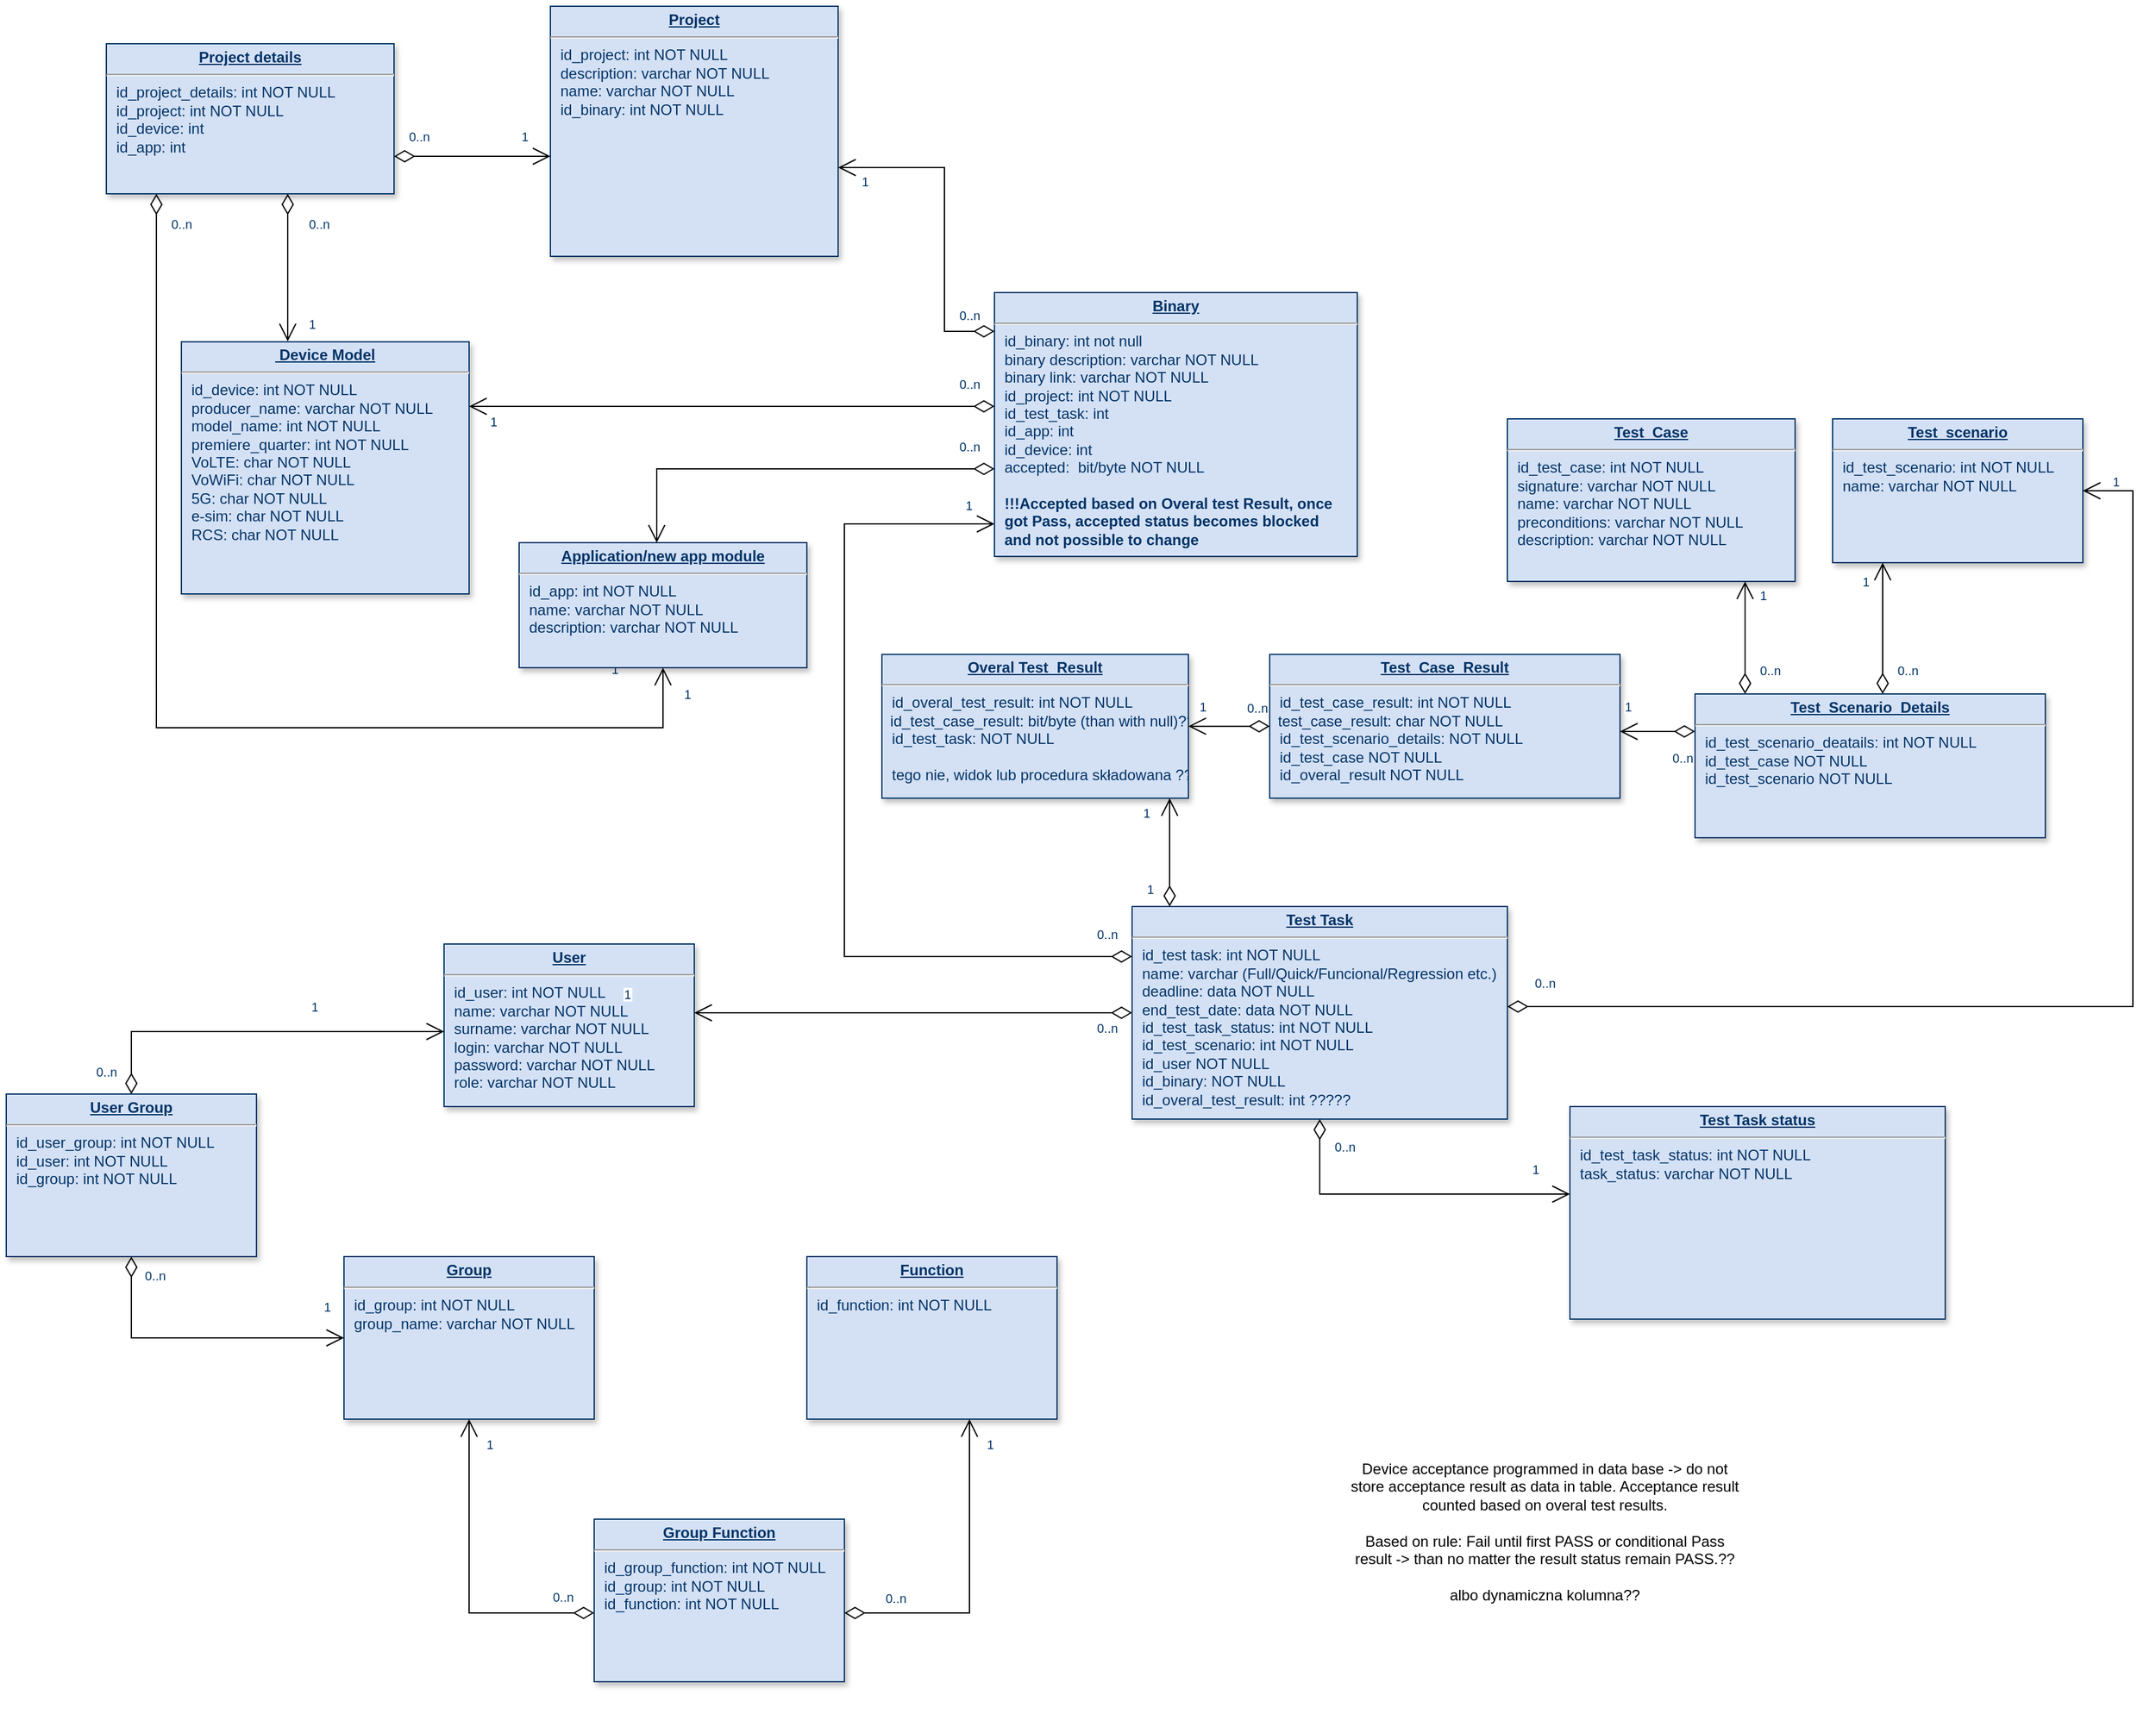 <mxfile version="20.5.0" type="device"><diagram name="Page-1" id="efa7a0a1-bf9b-a30e-e6df-94a7791c09e9"><mxGraphModel dx="3421" dy="2597" grid="1" gridSize="10" guides="1" tooltips="1" connect="1" arrows="1" fold="1" page="1" pageScale="1" pageWidth="826" pageHeight="1169" background="#ffffff" math="0" shadow="0"><root><mxCell id="0"/><mxCell id="1" parent="0"/><mxCell id="19" value="&lt;p style=&quot;margin: 0px ; margin-top: 4px ; text-align: center ; text-decoration: underline&quot;&gt;&lt;b&gt;&amp;nbsp;Device Model&lt;/b&gt;&lt;/p&gt;&lt;hr&gt;&lt;p style=&quot;margin: 0px ; margin-left: 8px&quot;&gt;&lt;span style=&quot;background-color: initial;&quot;&gt;id_device: int NOT NULL&lt;/span&gt;&lt;br&gt;&lt;/p&gt;&lt;p style=&quot;margin: 0px ; margin-left: 8px&quot;&gt;producer_name: varchar NOT NULL&lt;/p&gt;&lt;p style=&quot;margin: 0px ; margin-left: 8px&quot;&gt;model_name: int NOT NULL&lt;/p&gt;&lt;p style=&quot;margin: 0px ; margin-left: 8px&quot;&gt;premiere_quarter: int NOT NULL&lt;/p&gt;&lt;p style=&quot;margin: 0px ; margin-left: 8px&quot;&gt;VoLTE: char NOT NULL&lt;/p&gt;&lt;p style=&quot;margin: 0px ; margin-left: 8px&quot;&gt;VoWiFi: char NOT NULL&lt;/p&gt;&lt;p style=&quot;margin: 0px ; margin-left: 8px&quot;&gt;5G: char NOT NULL&lt;/p&gt;&lt;p style=&quot;margin: 0px ; margin-left: 8px&quot;&gt;e-sim: char NOT NULL&lt;/p&gt;&lt;p style=&quot;margin: 0px ; margin-left: 8px&quot;&gt;RCS: char NOT NULL&lt;/p&gt;&lt;p style=&quot;margin: 0px ; margin-left: 8px&quot;&gt;&lt;br&gt;&lt;/p&gt;&lt;p style=&quot;margin: 0px ; margin-left: 8px&quot;&gt;&lt;br&gt;&lt;/p&gt;&lt;p style=&quot;margin: 0px ; margin-left: 8px&quot;&gt;&lt;br&gt;&lt;/p&gt;" style="verticalAlign=top;align=left;overflow=fill;fontSize=12;fontFamily=Helvetica;html=1;strokeColor=#003366;shadow=1;fillColor=#D4E1F5;fontColor=#003366" parent="1" vertex="1"><mxGeometry x="-70" y="48.36" width="230" height="201.64" as="geometry"/></mxCell><mxCell id="24" value="&lt;p style=&quot;margin: 0px ; margin-top: 4px ; text-align: center ; text-decoration: underline&quot;&gt;&lt;b&gt;User&lt;/b&gt;&lt;/p&gt;&lt;hr&gt;&lt;p style=&quot;margin: 0px ; margin-left: 8px&quot;&gt;id_user: int NOT NULL&lt;/p&gt;&lt;p style=&quot;margin: 0px ; margin-left: 8px&quot;&gt;name: varchar NOT NULL&lt;/p&gt;&lt;p style=&quot;margin: 0px ; margin-left: 8px&quot;&gt;surname: varchar NOT NULL&lt;/p&gt;&lt;p style=&quot;margin: 0px ; margin-left: 8px&quot;&gt;login: varchar NOT NULL&lt;/p&gt;&lt;p style=&quot;margin: 0px ; margin-left: 8px&quot;&gt;password: varchar NOT NULL&lt;/p&gt;&lt;p style=&quot;margin: 0px ; margin-left: 8px&quot;&gt;role: varchar NOT NULL&lt;/p&gt;" style="verticalAlign=top;align=left;overflow=fill;fontSize=12;fontFamily=Helvetica;html=1;strokeColor=#003366;shadow=1;fillColor=#D4E1F5;fontColor=#003366" parent="1" vertex="1"><mxGeometry x="140" y="530" width="200" height="130" as="geometry"/></mxCell><mxCell id="27" value="&lt;p style=&quot;margin: 0px ; margin-top: 4px ; text-align: center ; text-decoration: underline&quot;&gt;&lt;strong&gt;Test_Case&lt;/strong&gt;&lt;/p&gt;&lt;hr&gt;&lt;p style=&quot;margin: 0px ; margin-left: 8px&quot;&gt;id_test_case: int NOT NULL&lt;/p&gt;&lt;p style=&quot;margin: 0px ; margin-left: 8px&quot;&gt;signature: varchar NOT NULL&lt;/p&gt;&lt;p style=&quot;margin: 0px ; margin-left: 8px&quot;&gt;name: varchar NOT NULL&lt;/p&gt;&lt;p style=&quot;margin: 0px ; margin-left: 8px&quot;&gt;preconditions: varchar NOT NULL&lt;/p&gt;&lt;p style=&quot;margin: 0px ; margin-left: 8px&quot;&gt;description: varchar NOT NULL&lt;/p&gt;&lt;p style=&quot;margin: 0px ; margin-left: 8px&quot;&gt;&lt;br&gt;&lt;/p&gt;" style="verticalAlign=top;align=left;overflow=fill;fontSize=12;fontFamily=Helvetica;html=1;strokeColor=#003366;shadow=1;fillColor=#D4E1F5;fontColor=#003366" parent="1" vertex="1"><mxGeometry x="990" y="110" width="230" height="130" as="geometry"/></mxCell><mxCell id="29" value="&lt;p style=&quot;margin: 0px ; margin-top: 4px ; text-align: center ; text-decoration: underline&quot;&gt;&lt;b&gt;Test_scenario&lt;/b&gt;&lt;/p&gt;&lt;hr&gt;&lt;p style=&quot;margin: 0px ; margin-left: 8px&quot;&gt;id_test_scenario: int NOT NULL&lt;/p&gt;&lt;p style=&quot;margin: 0px ; margin-left: 8px&quot;&gt;name: varchar NOT NULL&lt;/p&gt;&lt;p style=&quot;margin: 0px ; margin-left: 8px&quot;&gt;&lt;br&gt;&lt;/p&gt;&lt;p style=&quot;margin: 0px ; margin-left: 8px&quot;&gt;&lt;br&gt;&lt;/p&gt;" style="verticalAlign=top;align=left;overflow=fill;fontSize=12;fontFamily=Helvetica;html=1;strokeColor=#003366;shadow=1;fillColor=#D4E1F5;fontColor=#003366" parent="1" vertex="1"><mxGeometry x="1250" y="110" width="200" height="115" as="geometry"/></mxCell><mxCell id="48" value="" style="endArrow=open;endSize=12;startArrow=diamondThin;startSize=14;startFill=0;edgeStyle=orthogonalEdgeStyle;rounded=0;" parent="1" source="XjC7OKlov2Q6uMenRdJH-120" target="24" edge="1"><mxGeometry x="259.36" y="385" as="geometry"><mxPoint x="430" y="404" as="sourcePoint"/><mxPoint x="390" y="310" as="targetPoint"/><Array as="points"><mxPoint x="240" y="560"/><mxPoint x="240" y="560"/></Array></mxGeometry></mxCell><mxCell id="49" value="0..n" style="resizable=0;align=left;verticalAlign=top;labelBackgroundColor=#ffffff;fontSize=10;strokeColor=#003366;shadow=1;fillColor=#D4E1F5;fontColor=#003366" parent="48" connectable="0" vertex="1"><mxGeometry x="-1" relative="1" as="geometry"><mxPoint x="8.92" y="3.04" as="offset"/></mxGeometry></mxCell><mxCell id="XjC7OKlov2Q6uMenRdJH-120" value="&lt;p style=&quot;margin: 0px ; margin-top: 4px ; text-align: center ; text-decoration: underline&quot;&gt;&lt;b&gt;Test Task&lt;/b&gt;&lt;/p&gt;&lt;hr&gt;&lt;p style=&quot;margin: 0px ; margin-left: 8px&quot;&gt;id_test task: int NOT NULL&lt;/p&gt;&lt;p style=&quot;margin: 0px ; margin-left: 8px&quot;&gt;name: varchar (Full/Quick/Funcional/Regression etc.)&amp;nbsp;&lt;/p&gt;&lt;p style=&quot;margin: 0px ; margin-left: 8px&quot;&gt;deadline: data NOT NULL&lt;/p&gt;&lt;p style=&quot;margin: 0px ; margin-left: 8px&quot;&gt;end_test_date: data NOT NULL&lt;/p&gt;&lt;p style=&quot;margin: 0px ; margin-left: 8px&quot;&gt;id_test_task_status: int NOT NULL&lt;/p&gt;&lt;p style=&quot;margin: 0px ; margin-left: 8px&quot;&gt;id_test_scenario: int NOT NULL&lt;/p&gt;&lt;p style=&quot;margin: 0px ; margin-left: 8px&quot;&gt;id_user NOT NULL&lt;/p&gt;&lt;p style=&quot;margin: 0px ; margin-left: 8px&quot;&gt;id_binary: NOT NULL&lt;/p&gt;&lt;p style=&quot;margin: 0px ; margin-left: 8px&quot;&gt;id_overal_test_result: int ?????&lt;/p&gt;&lt;p style=&quot;margin: 0px ; margin-left: 8px&quot;&gt;&lt;br&gt;&lt;/p&gt;&lt;p style=&quot;margin: 0px ; margin-left: 8px&quot;&gt;&lt;br&gt;&lt;/p&gt;&lt;p style=&quot;margin: 0px ; margin-left: 8px&quot;&gt;&lt;br&gt;&lt;/p&gt;&lt;p style=&quot;margin: 0px ; margin-left: 8px&quot;&gt;&lt;br&gt;&lt;/p&gt;" style="verticalAlign=top;align=left;overflow=fill;fontSize=12;fontFamily=Helvetica;html=1;strokeColor=#003366;shadow=1;fillColor=#D4E1F5;fontColor=#003366" parent="1" vertex="1"><mxGeometry x="690" y="500" width="300" height="170" as="geometry"/></mxCell><mxCell id="XjC7OKlov2Q6uMenRdJH-141" value="" style="endArrow=open;endSize=12;startArrow=diamondThin;startSize=14;startFill=0;edgeStyle=orthogonalEdgeStyle;rounded=0;" parent="1" source="XjC7OKlov2Q6uMenRdJH-120" edge="1"><mxGeometry x="51.36" y="203.04" as="geometry"><mxPoint x="680" y="450" as="sourcePoint"/><mxPoint x="580" y="194" as="targetPoint"/><Array as="points"><mxPoint x="460" y="540"/><mxPoint x="460" y="194"/></Array></mxGeometry></mxCell><mxCell id="XjC7OKlov2Q6uMenRdJH-147" value="" style="endArrow=open;endSize=12;startArrow=diamondThin;startSize=14;startFill=0;edgeStyle=orthogonalEdgeStyle;rounded=0;" parent="1" source="XjC7OKlov2Q6uMenRdJH-159" target="XjC7OKlov2Q6uMenRdJH-151" edge="1"><mxGeometry x="779.36" y="450" as="geometry"><mxPoint x="920" y="480" as="sourcePoint"/><mxPoint x="1100" y="390" as="targetPoint"/><Array as="points"><mxPoint x="1100" y="360"/><mxPoint x="1100" y="360"/></Array></mxGeometry></mxCell><mxCell id="XjC7OKlov2Q6uMenRdJH-151" value="&lt;p style=&quot;margin: 0px ; margin-top: 4px ; text-align: center ; text-decoration: underline&quot;&gt;&lt;b&gt;Test_Case_Result&lt;/b&gt;&lt;/p&gt;&lt;hr&gt;&lt;p style=&quot;margin: 0px ; margin-left: 8px&quot;&gt;id_test_case_result: int NOT NULL&lt;/p&gt;&amp;nbsp; test_case_result: char NOT NULL&lt;p style=&quot;margin: 0px ; margin-left: 8px&quot;&gt;id_test_scenario_details: NOT NULL&lt;/p&gt;&lt;p style=&quot;margin: 0px ; margin-left: 8px&quot;&gt;id_test_case NOT NULL&lt;/p&gt;&lt;p style=&quot;margin: 0px ; margin-left: 8px&quot;&gt;id_overal_result NOT NULL&lt;/p&gt;" style="verticalAlign=top;align=left;overflow=fill;fontSize=12;fontFamily=Helvetica;html=1;strokeColor=#003366;shadow=1;fillColor=#D4E1F5;fontColor=#003366" parent="1" vertex="1"><mxGeometry x="800" y="298.36" width="280" height="115" as="geometry"/></mxCell><mxCell id="XjC7OKlov2Q6uMenRdJH-152" value="" style="endArrow=open;endSize=12;startArrow=diamondThin;startSize=14;startFill=0;edgeStyle=orthogonalEdgeStyle;rounded=0;" parent="1" source="XjC7OKlov2Q6uMenRdJH-159" target="27" edge="1"><mxGeometry x="779.36" y="450" as="geometry"><mxPoint x="1200" y="320" as="sourcePoint"/><mxPoint x="1180" y="280" as="targetPoint"/><Array as="points"><mxPoint x="1180" y="300"/><mxPoint x="1180" y="300"/></Array></mxGeometry></mxCell><mxCell id="XjC7OKlov2Q6uMenRdJH-153" value="0..n" style="resizable=0;align=left;verticalAlign=top;labelBackgroundColor=#ffffff;fontSize=10;strokeColor=#003366;shadow=1;fillColor=#D4E1F5;fontColor=#003366" parent="XjC7OKlov2Q6uMenRdJH-152" connectable="0" vertex="1"><mxGeometry x="-1" relative="1" as="geometry"><mxPoint x="8.92" y="3.04" as="offset"/></mxGeometry></mxCell><mxCell id="XjC7OKlov2Q6uMenRdJH-154" value="&lt;p style=&quot;margin: 0px ; margin-top: 4px ; text-align: center ; text-decoration: underline&quot;&gt;&lt;b&gt;Overal Test_Result&lt;/b&gt;&lt;/p&gt;&lt;hr&gt;&lt;p style=&quot;margin: 0px ; margin-left: 8px&quot;&gt;id_overal_test_result: int NOT NULL&lt;/p&gt;&amp;nbsp; id_test_case_result: bit/byte (than with null)????&lt;br&gt;&lt;p style=&quot;margin: 0px ; margin-left: 8px&quot;&gt;id_test_task: NOT NULL&lt;/p&gt;&lt;p style=&quot;margin: 0px ; margin-left: 8px&quot;&gt;&lt;br&gt;&lt;/p&gt;&lt;p style=&quot;margin: 0px ; margin-left: 8px&quot;&gt;tego nie, widok lub procedura składowana ???&lt;/p&gt;" style="verticalAlign=top;align=left;overflow=fill;fontSize=12;fontFamily=Helvetica;html=1;strokeColor=#003366;shadow=1;fillColor=#D4E1F5;fontColor=#003366" parent="1" vertex="1"><mxGeometry x="490" y="298.36" width="245" height="115" as="geometry"/></mxCell><mxCell id="XjC7OKlov2Q6uMenRdJH-155" value="" style="endArrow=open;endSize=12;startArrow=diamondThin;startSize=14;startFill=0;edgeStyle=orthogonalEdgeStyle;rounded=0;" parent="1" source="XjC7OKlov2Q6uMenRdJH-120" target="XjC7OKlov2Q6uMenRdJH-154" edge="1"><mxGeometry x="61.36" y="213.04" as="geometry"><mxPoint x="780" y="480" as="sourcePoint"/><mxPoint x="506.8" y="477.2" as="targetPoint"/><Array as="points"><mxPoint x="720" y="460"/><mxPoint x="720" y="460"/></Array></mxGeometry></mxCell><mxCell id="XjC7OKlov2Q6uMenRdJH-157" value="" style="endArrow=open;endSize=12;startArrow=diamondThin;startSize=14;startFill=0;edgeStyle=orthogonalEdgeStyle;rounded=0;entryX=1;entryY=0.5;entryDx=0;entryDy=0;" parent="1" source="XjC7OKlov2Q6uMenRdJH-120" target="29" edge="1"><mxGeometry x="778.56" y="485" as="geometry"><mxPoint x="1430" y="580" as="sourcePoint"/><mxPoint x="1530" y="160" as="targetPoint"/><Array as="points"><mxPoint x="1490" y="580"/><mxPoint x="1490" y="168"/></Array></mxGeometry></mxCell><mxCell id="XjC7OKlov2Q6uMenRdJH-159" value="&lt;p style=&quot;margin: 0px ; margin-top: 4px ; text-align: center ; text-decoration: underline&quot;&gt;&lt;b&gt;Test_Scenario_Details&lt;/b&gt;&lt;/p&gt;&lt;hr&gt;&lt;p style=&quot;margin: 0px ; margin-left: 8px&quot;&gt;id_test_scenario_deatails: int NOT NULL&lt;/p&gt;&lt;p style=&quot;margin: 0px ; margin-left: 8px&quot;&gt;id_test_case NOT NULL&lt;/p&gt;&lt;p style=&quot;margin: 0px ; margin-left: 8px&quot;&gt;id_test_scenario NOT NULL&lt;/p&gt;&lt;p style=&quot;margin: 0px ; margin-left: 8px&quot;&gt;&lt;br&gt;&lt;/p&gt;" style="verticalAlign=top;align=left;overflow=fill;fontSize=12;fontFamily=Helvetica;html=1;strokeColor=#003366;shadow=1;fillColor=#D4E1F5;fontColor=#003366" parent="1" vertex="1"><mxGeometry x="1140" y="330" width="280" height="115" as="geometry"/></mxCell><mxCell id="XjC7OKlov2Q6uMenRdJH-160" value="" style="endArrow=open;endSize=12;startArrow=diamondThin;startSize=14;startFill=0;edgeStyle=orthogonalEdgeStyle;rounded=0;" parent="1" target="29" edge="1"><mxGeometry x="779.36" y="504.5" as="geometry"><mxPoint x="1290" y="330" as="sourcePoint"/><mxPoint x="910" y="197" as="targetPoint"/><Array as="points"><mxPoint x="1290" y="260"/><mxPoint x="1290" y="260"/></Array></mxGeometry></mxCell><mxCell id="XjC7OKlov2Q6uMenRdJH-162" value="" style="endArrow=open;endSize=12;startArrow=diamondThin;startSize=14;startFill=0;edgeStyle=orthogonalEdgeStyle;rounded=0;entryX=1;entryY=0.5;entryDx=0;entryDy=0;" parent="1" source="XjC7OKlov2Q6uMenRdJH-151" target="XjC7OKlov2Q6uMenRdJH-154" edge="1"><mxGeometry x="808.56" y="350" as="geometry"><mxPoint x="790" y="400" as="sourcePoint"/><mxPoint x="760" y="340" as="targetPoint"/><Array as="points"/></mxGeometry></mxCell><mxCell id="XjC7OKlov2Q6uMenRdJH-167" value="1" style="resizable=0;align=left;verticalAlign=top;labelBackgroundColor=#ffffff;fontSize=10;strokeColor=#003366;shadow=1;fillColor=#D4E1F5;fontColor=#003366" parent="1" connectable="0" vertex="1"><mxGeometry x="560.0" y="175.0" as="geometry"><mxPoint x="-5" y="-8" as="offset"/></mxGeometry></mxCell><mxCell id="XjC7OKlov2Q6uMenRdJH-168" value="0..n" style="resizable=0;align=left;verticalAlign=top;labelBackgroundColor=#ffffff;fontSize=10;strokeColor=#003366;shadow=1;fillColor=#D4E1F5;fontColor=#003366" parent="1" connectable="0" vertex="1"><mxGeometry x="660.0" y="585.0" as="geometry"/></mxCell><mxCell id="Yza-uta99JRgsR-uqlri-59" value="" style="resizable=0;align=left;verticalAlign=top;labelBackgroundColor=#ffffff;fontSize=10;strokeColor=#003366;shadow=1;fillColor=#D4E1F5;fontColor=#003366" parent="1" connectable="0" vertex="1"><mxGeometry x="515.0" y="550.0" as="geometry"><mxPoint x="-89" y="-221" as="offset"/></mxGeometry></mxCell><mxCell id="Yza-uta99JRgsR-uqlri-60" value="0..n" style="resizable=0;align=left;verticalAlign=top;labelBackgroundColor=#ffffff;fontSize=10;strokeColor=#003366;shadow=1;fillColor=#D4E1F5;fontColor=#003366" parent="1" connectable="0" vertex="1"><mxGeometry x="660.0" y="510.0" as="geometry"/></mxCell><mxCell id="Yza-uta99JRgsR-uqlri-61" value="1" style="resizable=0;align=left;verticalAlign=top;labelBackgroundColor=#ffffff;fontSize=10;strokeColor=#003366;shadow=1;fillColor=#D4E1F5;fontColor=#003366" parent="1" connectable="0" vertex="1"><mxGeometry x="90.0" y="480.0" as="geometry"><mxPoint x="182" y="-182" as="offset"/></mxGeometry></mxCell><mxCell id="Yza-uta99JRgsR-uqlri-62" value="1" style="resizable=0;align=left;verticalAlign=top;labelBackgroundColor=#ffffff;fontSize=10;strokeColor=#003366;shadow=1;fillColor=#D4E1F5;fontColor=#003366" parent="1" connectable="0" vertex="1"><mxGeometry x="660.0" y="505.0" as="geometry"><mxPoint x="40" y="-31" as="offset"/></mxGeometry></mxCell><mxCell id="BLgE_EIva9AUNlgt1xCu-54" value="Device acceptance programmed in data base -&amp;gt; do not store acceptance result as data in table. Acceptance result counted based on overal test results.&lt;br&gt;&lt;br&gt;Based on rule: Fail until first PASS or conditional Pass result -&amp;gt; than no matter the result status remain PASS.??&lt;br&gt;&lt;br&gt;albo dynamiczna kolumna??" style="text;html=1;strokeColor=none;fillColor=none;align=center;verticalAlign=middle;whiteSpace=wrap;rounded=0;" parent="1" vertex="1"><mxGeometry x="860" y="840" width="320" height="320" as="geometry"/></mxCell><mxCell id="BLgE_EIva9AUNlgt1xCu-55" value="&lt;p style=&quot;margin: 0px ; margin-top: 4px ; text-align: center ; text-decoration: underline&quot;&gt;&lt;b&gt;Project&lt;/b&gt;&lt;/p&gt;&lt;hr&gt;&lt;p style=&quot;margin: 0px ; margin-left: 8px&quot;&gt;id_project: int NOT NULL&lt;/p&gt;&lt;p style=&quot;margin: 0px ; margin-left: 8px&quot;&gt;description: varchar NOT NULL&lt;/p&gt;&lt;p style=&quot;margin: 0px ; margin-left: 8px&quot;&gt;name: varchar NOT NULL&lt;/p&gt;&lt;p style=&quot;margin: 0px ; margin-left: 8px&quot;&gt;id_binary: int NOT NULL&lt;/p&gt;&lt;p style=&quot;margin: 0px ; margin-left: 8px&quot;&gt;&lt;br&gt;&lt;/p&gt;&lt;p style=&quot;margin: 0px ; margin-left: 8px&quot;&gt;&lt;br&gt;&lt;/p&gt;&lt;p style=&quot;margin: 0px ; margin-left: 8px&quot;&gt;&lt;br&gt;&lt;/p&gt;" style="verticalAlign=top;align=left;overflow=fill;fontSize=12;fontFamily=Helvetica;html=1;strokeColor=#003366;shadow=1;fillColor=#D4E1F5;fontColor=#003366" parent="1" vertex="1"><mxGeometry x="225" y="-220" width="230" height="200" as="geometry"/></mxCell><mxCell id="BLgE_EIva9AUNlgt1xCu-56" value="&lt;p style=&quot;margin: 0px ; margin-top: 4px ; text-align: center ; text-decoration: underline&quot;&gt;&lt;b&gt;Application/new app module&lt;/b&gt;&lt;/p&gt;&lt;hr&gt;&lt;p style=&quot;margin: 0px ; margin-left: 8px&quot;&gt;id_app: int NOT NULL&lt;/p&gt;&lt;p style=&quot;margin: 0px ; margin-left: 8px&quot;&gt;name: varchar NOT NULL&lt;/p&gt;&lt;p style=&quot;margin: 0px ; margin-left: 8px&quot;&gt;description: varchar NOT NULL&lt;/p&gt;&lt;p style=&quot;margin: 0px ; margin-left: 8px&quot;&gt;&lt;br&gt;&lt;/p&gt;&lt;p style=&quot;margin: 0px 0px 0px 8px&quot;&gt;&lt;br&gt;&lt;/p&gt;&lt;p style=&quot;margin: 0px ; margin-left: 8px&quot;&gt;&lt;br&gt;&lt;/p&gt;" style="verticalAlign=top;align=left;overflow=fill;fontSize=12;fontFamily=Helvetica;html=1;strokeColor=#003366;shadow=1;fillColor=#D4E1F5;fontColor=#003366" parent="1" vertex="1"><mxGeometry x="200" y="209" width="230" height="100" as="geometry"/></mxCell><mxCell id="PlGMadMw-NW2BbHx_jvM-51" value="&lt;p style=&quot;margin: 0px ; margin-top: 4px ; text-align: center ; text-decoration: underline&quot;&gt;&lt;b&gt;Binary&lt;/b&gt;&lt;/p&gt;&lt;hr&gt;&lt;p style=&quot;margin: 0px ; margin-left: 8px&quot;&gt;id_binary: int not null&lt;/p&gt;&lt;p style=&quot;margin: 0px ; margin-left: 8px&quot;&gt;binary description: varchar NOT NULL&lt;/p&gt;&lt;p style=&quot;margin: 0px ; margin-left: 8px&quot;&gt;binary link: varchar NOT NULL&lt;/p&gt;&lt;p style=&quot;margin: 0px ; margin-left: 8px&quot;&gt;id_project: int NOT NULL&lt;/p&gt;&lt;p style=&quot;margin: 0px ; margin-left: 8px&quot;&gt;id_test_task: int&lt;/p&gt;&lt;p style=&quot;margin: 0px ; margin-left: 8px&quot;&gt;id_app: int&lt;/p&gt;&lt;p style=&quot;margin: 0px ; margin-left: 8px&quot;&gt;id_device: int&lt;/p&gt;&lt;p style=&quot;margin: 0px ; margin-left: 8px&quot;&gt;accepted:&amp;nbsp; bit/byte NOT NULL&lt;br&gt;&lt;/p&gt;&lt;p style=&quot;margin: 0px ; margin-left: 8px&quot;&gt;&lt;b&gt;&lt;br&gt;&lt;/b&gt;&lt;/p&gt;&lt;p style=&quot;margin: 0px ; margin-left: 8px&quot;&gt;&lt;b&gt;!!!Accepted based on Overal test Result, once&amp;nbsp;&lt;/b&gt;&lt;/p&gt;&lt;p style=&quot;margin: 0px ; margin-left: 8px&quot;&gt;&lt;b&gt;got Pass, accepted status becomes blocked&lt;/b&gt;&lt;/p&gt;&lt;p style=&quot;margin: 0px ; margin-left: 8px&quot;&gt;&lt;b&gt;and not possible to change&lt;/b&gt;&lt;/p&gt;" style="verticalAlign=top;align=left;overflow=fill;fontSize=12;fontFamily=Helvetica;html=1;strokeColor=#003366;shadow=1;fillColor=#D4E1F5;fontColor=#003366" parent="1" vertex="1"><mxGeometry x="580" y="9" width="290" height="211" as="geometry"/></mxCell><mxCell id="PlGMadMw-NW2BbHx_jvM-52" value="" style="endArrow=open;endSize=12;startArrow=diamondThin;startSize=14;startFill=0;edgeStyle=orthogonalEdgeStyle;rounded=0;" parent="1" source="PlGMadMw-NW2BbHx_jvM-51" target="BLgE_EIva9AUNlgt1xCu-55" edge="1"><mxGeometry x="-138.64" y="91.04" as="geometry"><mxPoint x="500" y="428" as="sourcePoint"/><mxPoint x="390" y="82" as="targetPoint"/><Array as="points"><mxPoint x="540" y="40"/><mxPoint x="540" y="-91"/></Array></mxGeometry></mxCell><mxCell id="PlGMadMw-NW2BbHx_jvM-53" value="" style="endArrow=open;endSize=12;startArrow=diamondThin;startSize=14;startFill=0;edgeStyle=orthogonalEdgeStyle;rounded=0;" parent="1" source="PlGMadMw-NW2BbHx_jvM-51" target="BLgE_EIva9AUNlgt1xCu-56" edge="1"><mxGeometry x="-348.64" y="289.04" as="geometry"><mxPoint x="430" y="180" as="sourcePoint"/><mxPoint x="175" y="330" as="targetPoint"/><Array as="points"><mxPoint x="310" y="150"/><mxPoint x="310" y="290"/></Array></mxGeometry></mxCell><mxCell id="PlGMadMw-NW2BbHx_jvM-54" value="" style="endArrow=open;endSize=12;startArrow=diamondThin;startSize=14;startFill=0;edgeStyle=orthogonalEdgeStyle;rounded=0;" parent="1" source="PlGMadMw-NW2BbHx_jvM-51" target="19" edge="1"><mxGeometry x="-388.64" y="184.04" as="geometry"><mxPoint x="540" y="65" as="sourcePoint"/><mxPoint x="220" y="225" as="targetPoint"/><Array as="points"><mxPoint x="430" y="100"/><mxPoint x="430" y="100"/></Array></mxGeometry></mxCell><mxCell id="PlGMadMw-NW2BbHx_jvM-55" value="0..n" style="resizable=0;align=left;verticalAlign=top;labelBackgroundColor=#ffffff;fontSize=10;strokeColor=#003366;shadow=1;fillColor=#D4E1F5;fontColor=#003366" parent="1" connectable="0" vertex="1"><mxGeometry x="660.0" y="505.0" as="geometry"><mxPoint x="-110" y="-490" as="offset"/></mxGeometry></mxCell><mxCell id="PlGMadMw-NW2BbHx_jvM-56" value="0..n" style="resizable=0;align=left;verticalAlign=top;labelBackgroundColor=#ffffff;fontSize=10;strokeColor=#003366;shadow=1;fillColor=#D4E1F5;fontColor=#003366" parent="1" connectable="0" vertex="1"><mxGeometry x="550.0" y="70.0" as="geometry"/></mxCell><mxCell id="PlGMadMw-NW2BbHx_jvM-57" value="0..n" style="resizable=0;align=left;verticalAlign=top;labelBackgroundColor=#ffffff;fontSize=10;strokeColor=#003366;shadow=1;fillColor=#D4E1F5;fontColor=#003366" parent="1" connectable="0" vertex="1"><mxGeometry x="550.0" y="120.0" as="geometry"/></mxCell><mxCell id="PlGMadMw-NW2BbHx_jvM-58" value="0..n" style="resizable=0;align=left;verticalAlign=top;labelBackgroundColor=#ffffff;fontSize=10;strokeColor=#003366;shadow=1;fillColor=#D4E1F5;fontColor=#003366" parent="1" connectable="0" vertex="1"><mxGeometry x="740.0" y="360.0" as="geometry"><mxPoint x="40" y="-31" as="offset"/></mxGeometry></mxCell><mxCell id="PlGMadMw-NW2BbHx_jvM-59" value="0..n" style="resizable=0;align=left;verticalAlign=top;labelBackgroundColor=#ffffff;fontSize=10;strokeColor=#003366;shadow=1;fillColor=#D4E1F5;fontColor=#003366;direction=south;" parent="1" connectable="0" vertex="1"><mxGeometry x="1080.0" y="400.0" as="geometry"><mxPoint x="40" y="-31" as="offset"/></mxGeometry></mxCell><mxCell id="PlGMadMw-NW2BbHx_jvM-60" value="0..n" style="resizable=0;align=left;verticalAlign=top;labelBackgroundColor=#ffffff;fontSize=10;strokeColor=#003366;shadow=1;fillColor=#D4E1F5;fontColor=#003366" parent="1" connectable="0" vertex="1"><mxGeometry x="1150.0" y="330.0" as="geometry"><mxPoint x="40" y="-31" as="offset"/></mxGeometry></mxCell><mxCell id="PlGMadMw-NW2BbHx_jvM-61" value="0..n" style="resizable=0;align=left;verticalAlign=top;labelBackgroundColor=#ffffff;fontSize=10;strokeColor=#003366;shadow=1;fillColor=#D4E1F5;fontColor=#003366" parent="1" connectable="0" vertex="1"><mxGeometry x="1260.0" y="330.0" as="geometry"><mxPoint x="40" y="-31" as="offset"/></mxGeometry></mxCell><mxCell id="PlGMadMw-NW2BbHx_jvM-63" value="" style="resizable=0;align=left;verticalAlign=top;labelBackgroundColor=#ffffff;fontSize=10;strokeColor=#003366;shadow=1;fillColor=#D4E1F5;fontColor=#003366" parent="1" connectable="0" vertex="1"><mxGeometry x="960.0" y="585.0" as="geometry"><mxPoint x="40" y="-31" as="offset"/></mxGeometry></mxCell><mxCell id="PlGMadMw-NW2BbHx_jvM-64" value="1" style="resizable=0;align=left;verticalAlign=top;labelBackgroundColor=#ffffff;fontSize=10;strokeColor=#003366;shadow=1;fillColor=#D4E1F5;fontColor=#003366" parent="1" connectable="0" vertex="1"><mxGeometry x="515.0" y="595.0" as="geometry"><mxPoint x="182" y="-182" as="offset"/></mxGeometry></mxCell><mxCell id="PlGMadMw-NW2BbHx_jvM-65" value="1" style="resizable=0;align=left;verticalAlign=top;labelBackgroundColor=#ffffff;fontSize=10;strokeColor=#003366;shadow=1;fillColor=#D4E1F5;fontColor=#003366" parent="1" connectable="0" vertex="1"><mxGeometry x="100.0" y="740.0" as="geometry"><mxPoint x="182" y="-182" as="offset"/></mxGeometry></mxCell><mxCell id="PlGMadMw-NW2BbHx_jvM-66" value="1" style="resizable=0;align=left;verticalAlign=top;labelBackgroundColor=#ffffff;fontSize=10;strokeColor=#003366;shadow=1;fillColor=#D4E1F5;fontColor=#003366" parent="1" connectable="0" vertex="1"><mxGeometry x="570.0" y="185.0" as="geometry"><mxPoint x="-395" y="-85" as="offset"/></mxGeometry></mxCell><mxCell id="PlGMadMw-NW2BbHx_jvM-67" value="1" style="resizable=0;align=left;verticalAlign=top;labelBackgroundColor=#ffffff;fontSize=10;strokeColor=#003366;shadow=1;fillColor=#D4E1F5;fontColor=#003366" parent="1" connectable="0" vertex="1"><mxGeometry x="290.0" y="90.0" as="geometry"><mxPoint x="182" y="-182" as="offset"/></mxGeometry></mxCell><mxCell id="PlGMadMw-NW2BbHx_jvM-68" value="1" style="resizable=0;align=left;verticalAlign=top;labelBackgroundColor=#ffffff;fontSize=10;strokeColor=#003366;shadow=1;fillColor=#D4E1F5;fontColor=#003366" parent="1" connectable="0" vertex="1"><mxGeometry x="560.0" y="510.0" as="geometry"><mxPoint x="182" y="-182" as="offset"/></mxGeometry></mxCell><mxCell id="PlGMadMw-NW2BbHx_jvM-70" value="1" style="resizable=0;align=left;verticalAlign=top;labelBackgroundColor=#ffffff;fontSize=10;strokeColor=#003366;shadow=1;fillColor=#D4E1F5;fontColor=#003366" parent="1" connectable="0" vertex="1"><mxGeometry x="900.0" y="510.0" as="geometry"><mxPoint x="182" y="-182" as="offset"/></mxGeometry></mxCell><mxCell id="PlGMadMw-NW2BbHx_jvM-72" value="1" style="resizable=0;align=left;verticalAlign=top;labelBackgroundColor=#ffffff;fontSize=10;strokeColor=#003366;shadow=1;fillColor=#D4E1F5;fontColor=#003366" parent="1" connectable="0" vertex="1"><mxGeometry x="1090.0" y="410.0" as="geometry"><mxPoint x="182" y="-182" as="offset"/></mxGeometry></mxCell><mxCell id="PlGMadMw-NW2BbHx_jvM-74" value="1" style="resizable=0;align=left;verticalAlign=top;labelBackgroundColor=#ffffff;fontSize=10;strokeColor=#003366;shadow=1;fillColor=#D4E1F5;fontColor=#003366" parent="1" connectable="0" vertex="1"><mxGeometry x="1290.0" y="330.0" as="geometry"><mxPoint x="182" y="-182" as="offset"/></mxGeometry></mxCell><mxCell id="PlGMadMw-NW2BbHx_jvM-75" value="0..n" style="resizable=0;align=left;verticalAlign=top;labelBackgroundColor=#ffffff;fontSize=10;strokeColor=#003366;shadow=1;fillColor=#D4E1F5;fontColor=#003366" parent="1" connectable="0" vertex="1"><mxGeometry x="970.0" y="580.0" as="geometry"><mxPoint x="40" y="-31" as="offset"/></mxGeometry></mxCell><mxCell id="1fKIGK3T8QjSK-uBnQj1-50" value="&lt;p style=&quot;margin: 0px ; margin-top: 4px ; text-align: center ; text-decoration: underline&quot;&gt;&lt;b&gt;Project details&lt;/b&gt;&lt;/p&gt;&lt;hr&gt;&lt;p style=&quot;margin: 0px ; margin-left: 8px&quot;&gt;id_project_details: int NOT NULL&lt;/p&gt;&lt;p style=&quot;margin: 0px ; margin-left: 8px&quot;&gt;id_project: int NOT NULL&lt;/p&gt;&lt;p style=&quot;margin: 0px ; margin-left: 8px&quot;&gt;id_device: int&lt;/p&gt;&lt;p style=&quot;margin: 0px ; margin-left: 8px&quot;&gt;id_app: int&lt;/p&gt;&lt;p style=&quot;margin: 0px ; margin-left: 8px&quot;&gt;&lt;br&gt;&lt;/p&gt;&lt;p style=&quot;margin: 0px ; margin-left: 8px&quot;&gt;&lt;br&gt;&lt;/p&gt;&lt;p style=&quot;margin: 0px ; margin-left: 8px&quot;&gt;&lt;br&gt;&lt;/p&gt;" style="verticalAlign=top;align=left;overflow=fill;fontSize=12;fontFamily=Helvetica;html=1;strokeColor=#003366;shadow=1;fillColor=#D4E1F5;fontColor=#003366" parent="1" vertex="1"><mxGeometry x="-130" y="-190" width="230" height="120" as="geometry"/></mxCell><mxCell id="9YUKh5Uqag2pNiGLfT9F-49" value="" style="endArrow=open;endSize=12;startArrow=diamondThin;startSize=14;startFill=0;edgeStyle=orthogonalEdgeStyle;rounded=0;" edge="1" parent="1" source="1fKIGK3T8QjSK-uBnQj1-50" target="BLgE_EIva9AUNlgt1xCu-55"><mxGeometry x="-481.14" y="51.04" as="geometry"><mxPoint x="160" y="-100" as="sourcePoint"/><mxPoint x="112.5" y="-131" as="targetPoint"/><Array as="points"><mxPoint x="210" y="-100"/><mxPoint x="210" y="-100"/></Array></mxGeometry></mxCell><mxCell id="9YUKh5Uqag2pNiGLfT9F-50" value="" style="endArrow=open;endSize=12;startArrow=diamondThin;startSize=14;startFill=0;edgeStyle=orthogonalEdgeStyle;rounded=0;" edge="1" parent="1" source="1fKIGK3T8QjSK-uBnQj1-50"><mxGeometry x="-471.14" y="61.04" as="geometry"><mxPoint x="150" y="10" as="sourcePoint"/><mxPoint x="15" y="48" as="targetPoint"/><Array as="points"><mxPoint x="15" y="48"/></Array></mxGeometry></mxCell><mxCell id="9YUKh5Uqag2pNiGLfT9F-51" value="&lt;span style=&quot;color: rgb(0, 51, 102); font-family: Helvetica; font-size: 10px; font-style: normal; font-variant-ligatures: normal; font-variant-caps: normal; font-weight: 400; letter-spacing: normal; orphans: 2; text-align: left; text-indent: 0px; text-transform: none; widows: 2; word-spacing: 0px; -webkit-text-stroke-width: 0px; background-color: rgb(255, 255, 255); text-decoration-thickness: initial; text-decoration-style: initial; text-decoration-color: initial; float: none; display: inline !important;&quot;&gt;0..n&lt;/span&gt;" style="text;whiteSpace=wrap;html=1;" vertex="1" parent="1"><mxGeometry x="110" y="-130" width="50" height="40" as="geometry"/></mxCell><mxCell id="9YUKh5Uqag2pNiGLfT9F-52" value="&lt;span style=&quot;color: rgb(0, 51, 102); font-family: Helvetica; font-size: 10px; font-style: normal; font-variant-ligatures: normal; font-variant-caps: normal; font-weight: 400; letter-spacing: normal; orphans: 2; text-align: left; text-indent: 0px; text-transform: none; widows: 2; word-spacing: 0px; -webkit-text-stroke-width: 0px; background-color: rgb(255, 255, 255); text-decoration-thickness: initial; text-decoration-style: initial; text-decoration-color: initial; float: none; display: inline !important;&quot;&gt;1&lt;/span&gt;" style="text;whiteSpace=wrap;html=1;" vertex="1" parent="1"><mxGeometry x="200" y="-130" width="50" height="40" as="geometry"/></mxCell><mxCell id="9YUKh5Uqag2pNiGLfT9F-53" value="&lt;span style=&quot;color: rgb(0, 51, 102); font-family: Helvetica; font-size: 10px; font-style: normal; font-variant-ligatures: normal; font-variant-caps: normal; font-weight: 400; letter-spacing: normal; orphans: 2; text-align: left; text-indent: 0px; text-transform: none; widows: 2; word-spacing: 0px; -webkit-text-stroke-width: 0px; background-color: rgb(255, 255, 255); text-decoration-thickness: initial; text-decoration-style: initial; text-decoration-color: initial; float: none; display: inline !important;&quot;&gt;0..n&lt;/span&gt;" style="text;whiteSpace=wrap;html=1;" vertex="1" parent="1"><mxGeometry x="30" y="-60" width="50" height="40" as="geometry"/></mxCell><mxCell id="9YUKh5Uqag2pNiGLfT9F-54" value="&lt;font color=&quot;#003366&quot;&gt;&lt;span style=&quot;font-size: 10px; background-color: rgb(255, 255, 255);&quot;&gt;1&lt;/span&gt;&lt;/font&gt;" style="text;whiteSpace=wrap;html=1;" vertex="1" parent="1"><mxGeometry x="30" y="20" width="50" height="40" as="geometry"/></mxCell><mxCell id="9YUKh5Uqag2pNiGLfT9F-55" value="" style="endArrow=open;endSize=12;startArrow=diamondThin;startSize=14;startFill=0;edgeStyle=orthogonalEdgeStyle;rounded=0;exitX=0.174;exitY=1;exitDx=0;exitDy=0;exitPerimeter=0;" edge="1" parent="1" source="1fKIGK3T8QjSK-uBnQj1-50" target="BLgE_EIva9AUNlgt1xCu-56"><mxGeometry x="-546.14" y="368.9" as="geometry"><mxPoint x="-60" y="237.86" as="sourcePoint"/><mxPoint x="-240" y="356.8" as="targetPoint"/><Array as="points"><mxPoint x="-90" y="357"/></Array></mxGeometry></mxCell><mxCell id="9YUKh5Uqag2pNiGLfT9F-56" value="&lt;span style=&quot;color: rgb(0, 51, 102); font-family: Helvetica; font-size: 10px; font-style: normal; font-variant-ligatures: normal; font-variant-caps: normal; font-weight: 400; letter-spacing: normal; orphans: 2; text-align: left; text-indent: 0px; text-transform: none; widows: 2; word-spacing: 0px; -webkit-text-stroke-width: 0px; background-color: rgb(255, 255, 255); text-decoration-thickness: initial; text-decoration-style: initial; text-decoration-color: initial; float: none; display: inline !important;&quot;&gt;0..n&lt;/span&gt;" style="text;whiteSpace=wrap;html=1;" vertex="1" parent="1"><mxGeometry x="-80" y="-60" width="50" height="40" as="geometry"/></mxCell><mxCell id="9YUKh5Uqag2pNiGLfT9F-57" value="&lt;font color=&quot;#003366&quot;&gt;&lt;span style=&quot;font-size: 10px; background-color: rgb(255, 255, 255);&quot;&gt;1&lt;/span&gt;&lt;/font&gt;" style="text;whiteSpace=wrap;html=1;" vertex="1" parent="1"><mxGeometry x="330" y="315.86" width="50" height="40" as="geometry"/></mxCell><mxCell id="9YUKh5Uqag2pNiGLfT9F-61" value="&lt;p style=&quot;margin: 0px ; margin-top: 4px ; text-align: center ; text-decoration: underline&quot;&gt;&lt;b&gt;Group&lt;/b&gt;&lt;/p&gt;&lt;hr&gt;&lt;p style=&quot;margin: 0px ; margin-left: 8px&quot;&gt;id_group: int NOT NULL&lt;/p&gt;&lt;p style=&quot;margin: 0px ; margin-left: 8px&quot;&gt;group_name: varchar NOT NULL&lt;/p&gt;" style="verticalAlign=top;align=left;overflow=fill;fontSize=12;fontFamily=Helvetica;html=1;strokeColor=#003366;shadow=1;fillColor=#D4E1F5;fontColor=#003366" vertex="1" parent="1"><mxGeometry x="60" y="780" width="200" height="130" as="geometry"/></mxCell><mxCell id="9YUKh5Uqag2pNiGLfT9F-62" value="&lt;p style=&quot;margin: 0px ; margin-top: 4px ; text-align: center ; text-decoration: underline&quot;&gt;&lt;b&gt;User Group&lt;/b&gt;&lt;/p&gt;&lt;hr&gt;&lt;p style=&quot;margin: 0px ; margin-left: 8px&quot;&gt;id_user_group: int NOT NULL&lt;/p&gt;&lt;p style=&quot;margin: 0px ; margin-left: 8px&quot;&gt;id_user: int NOT NULL&lt;/p&gt;&lt;p style=&quot;margin: 0px ; margin-left: 8px&quot;&gt;id_group: int NOT NULL&lt;/p&gt;" style="verticalAlign=top;align=left;overflow=fill;fontSize=12;fontFamily=Helvetica;html=1;strokeColor=#003366;shadow=1;fillColor=#D4E1F5;fontColor=#003366" vertex="1" parent="1"><mxGeometry x="-210" y="650" width="200" height="130" as="geometry"/></mxCell><mxCell id="9YUKh5Uqag2pNiGLfT9F-63" value="&lt;p style=&quot;margin: 0px ; margin-top: 4px ; text-align: center ; text-decoration: underline&quot;&gt;&lt;b&gt;Function&lt;/b&gt;&lt;/p&gt;&lt;hr&gt;&lt;p style=&quot;margin: 0px ; margin-left: 8px&quot;&gt;id_function: int NOT NULL&lt;/p&gt;" style="verticalAlign=top;align=left;overflow=fill;fontSize=12;fontFamily=Helvetica;html=1;strokeColor=#003366;shadow=1;fillColor=#D4E1F5;fontColor=#003366" vertex="1" parent="1"><mxGeometry x="430" y="780" width="200" height="130" as="geometry"/></mxCell><mxCell id="9YUKh5Uqag2pNiGLfT9F-64" value="&lt;p style=&quot;margin: 0px ; margin-top: 4px ; text-align: center ; text-decoration: underline&quot;&gt;&lt;b&gt;Group Function&lt;/b&gt;&lt;/p&gt;&lt;hr&gt;&lt;p style=&quot;margin: 0px ; margin-left: 8px&quot;&gt;id_group_function: int NOT NULL&lt;/p&gt;&lt;p style=&quot;margin: 0px ; margin-left: 8px&quot;&gt;id_group: int NOT NULL&lt;/p&gt;&lt;p style=&quot;margin: 0px ; margin-left: 8px&quot;&gt;id_function: int NOT NULL&lt;/p&gt;" style="verticalAlign=top;align=left;overflow=fill;fontSize=12;fontFamily=Helvetica;html=1;strokeColor=#003366;shadow=1;fillColor=#D4E1F5;fontColor=#003366" vertex="1" parent="1"><mxGeometry x="260" y="990" width="200" height="130" as="geometry"/></mxCell><mxCell id="9YUKh5Uqag2pNiGLfT9F-66" value="1" style="resizable=0;align=left;verticalAlign=top;labelBackgroundColor=#ffffff;fontSize=10;strokeColor=#003366;shadow=1;fillColor=#D4E1F5;fontColor=#003366" connectable="0" vertex="1" parent="1"><mxGeometry x="1150.0" y="270.0" as="geometry"><mxPoint x="40" y="-31" as="offset"/></mxGeometry></mxCell><mxCell id="9YUKh5Uqag2pNiGLfT9F-67" value="&lt;p style=&quot;margin: 0px ; margin-top: 4px ; text-align: center ; text-decoration: underline&quot;&gt;&lt;b&gt;Test Task status&lt;/b&gt;&lt;/p&gt;&lt;hr&gt;&lt;p style=&quot;margin: 0px ; margin-left: 8px&quot;&gt;id_test_task_status: int NOT NULL&lt;/p&gt;&lt;p style=&quot;margin: 0px ; margin-left: 8px&quot;&gt;task_status: varchar NOT NULL&lt;/p&gt;&lt;p style=&quot;margin: 0px ; margin-left: 8px&quot;&gt;&lt;br&gt;&lt;/p&gt;&lt;p style=&quot;margin: 0px ; margin-left: 8px&quot;&gt;&lt;br&gt;&lt;/p&gt;&lt;p style=&quot;margin: 0px ; margin-left: 8px&quot;&gt;&lt;br&gt;&lt;/p&gt;" style="verticalAlign=top;align=left;overflow=fill;fontSize=12;fontFamily=Helvetica;html=1;strokeColor=#003366;shadow=1;fillColor=#D4E1F5;fontColor=#003366" vertex="1" parent="1"><mxGeometry x="1040" y="660" width="300" height="170" as="geometry"/></mxCell><mxCell id="9YUKh5Uqag2pNiGLfT9F-68" value="" style="endArrow=open;endSize=12;startArrow=diamondThin;startSize=14;startFill=0;edgeStyle=orthogonalEdgeStyle;rounded=0;" edge="1" parent="1" source="XjC7OKlov2Q6uMenRdJH-120" target="9YUKh5Uqag2pNiGLfT9F-67"><mxGeometry x="789.36" y="460" as="geometry"><mxPoint x="850" y="700" as="sourcePoint"/><mxPoint x="1090" y="370" as="targetPoint"/><Array as="points"><mxPoint x="840" y="730"/></Array></mxGeometry></mxCell><mxCell id="9YUKh5Uqag2pNiGLfT9F-71" value="0..n" style="resizable=0;align=left;verticalAlign=top;labelBackgroundColor=#ffffff;fontSize=10;strokeColor=#003366;shadow=1;fillColor=#D4E1F5;fontColor=#003366" connectable="0" vertex="1" parent="1"><mxGeometry x="850.0" y="680.0" as="geometry"/></mxCell><mxCell id="9YUKh5Uqag2pNiGLfT9F-72" value="1" style="resizable=0;align=left;verticalAlign=top;labelBackgroundColor=#ffffff;fontSize=10;strokeColor=#003366;shadow=1;fillColor=#D4E1F5;fontColor=#003366" connectable="0" vertex="1" parent="1"><mxGeometry x="826.0" y="880.0" as="geometry"><mxPoint x="182" y="-182" as="offset"/></mxGeometry></mxCell><mxCell id="9YUKh5Uqag2pNiGLfT9F-81" value="" style="endArrow=open;endSize=12;startArrow=diamondThin;startSize=14;startFill=0;edgeStyle=orthogonalEdgeStyle;rounded=0;" edge="1" parent="1" source="9YUKh5Uqag2pNiGLfT9F-62" target="24"><mxGeometry x="-370.64" y="330" as="geometry"><mxPoint x="60" y="530" as="sourcePoint"/><mxPoint x="-50" y="600" as="targetPoint"/><Array as="points"><mxPoint x="-110" y="600"/></Array></mxGeometry></mxCell><mxCell id="9YUKh5Uqag2pNiGLfT9F-83" value="1" style="resizable=0;align=left;verticalAlign=top;labelBackgroundColor=#ffffff;fontSize=10;strokeColor=#003366;shadow=1;fillColor=#D4E1F5;fontColor=#003366" connectable="0" vertex="1" parent="1"><mxGeometry x="-150.0" y="750.0" as="geometry"><mxPoint x="182" y="-182" as="offset"/></mxGeometry></mxCell><mxCell id="9YUKh5Uqag2pNiGLfT9F-84" value="0..n" style="resizable=0;align=left;verticalAlign=top;labelBackgroundColor=#ffffff;fontSize=10;strokeColor=#003366;shadow=1;fillColor=#D4E1F5;fontColor=#003366" connectable="0" vertex="1" parent="1"><mxGeometry x="-140.0" y="620.0" as="geometry"/></mxCell><mxCell id="9YUKh5Uqag2pNiGLfT9F-85" value="" style="endArrow=open;endSize=12;startArrow=diamondThin;startSize=14;startFill=0;edgeStyle=orthogonalEdgeStyle;rounded=0;" edge="1" parent="1" source="9YUKh5Uqag2pNiGLfT9F-62" target="9YUKh5Uqag2pNiGLfT9F-61"><mxGeometry x="-390.64" y="550" as="geometry"><mxPoint x="-180" y="870" as="sourcePoint"/><mxPoint x="40" y="820" as="targetPoint"/><Array as="points"><mxPoint x="-110" y="845"/></Array></mxGeometry></mxCell><mxCell id="9YUKh5Uqag2pNiGLfT9F-86" value="0..n" style="resizable=0;align=left;verticalAlign=top;labelBackgroundColor=#ffffff;fontSize=10;strokeColor=#003366;shadow=1;fillColor=#D4E1F5;fontColor=#003366" connectable="0" vertex="1" parent="9YUKh5Uqag2pNiGLfT9F-85"><mxGeometry x="-1" relative="1" as="geometry"><mxPoint x="8.92" y="3.04" as="offset"/></mxGeometry></mxCell><mxCell id="9YUKh5Uqag2pNiGLfT9F-87" value="1" style="resizable=0;align=left;verticalAlign=top;labelBackgroundColor=#ffffff;fontSize=10;strokeColor=#003366;shadow=1;fillColor=#D4E1F5;fontColor=#003366" connectable="0" vertex="1" parent="1"><mxGeometry x="-140.0" y="990.0" as="geometry"><mxPoint x="182" y="-182" as="offset"/></mxGeometry></mxCell><mxCell id="9YUKh5Uqag2pNiGLfT9F-88" value="" style="endArrow=open;endSize=12;startArrow=diamondThin;startSize=14;startFill=0;edgeStyle=orthogonalEdgeStyle;rounded=0;" edge="1" parent="1" source="9YUKh5Uqag2pNiGLfT9F-64" target="9YUKh5Uqag2pNiGLfT9F-61"><mxGeometry x="-70.64" y="700" as="geometry"><mxPoint x="140" y="1020" as="sourcePoint"/><mxPoint x="230" y="970" as="targetPoint"/><Array as="points"><mxPoint x="160" y="1065"/></Array></mxGeometry></mxCell><mxCell id="9YUKh5Uqag2pNiGLfT9F-89" value="1" style="resizable=0;align=left;verticalAlign=top;labelBackgroundColor=#ffffff;fontSize=10;strokeColor=#003366;shadow=1;fillColor=#D4E1F5;fontColor=#003366" connectable="0" vertex="1" parent="1"><mxGeometry x="-10.0" y="1100.0" as="geometry"><mxPoint x="182" y="-182" as="offset"/></mxGeometry></mxCell><mxCell id="9YUKh5Uqag2pNiGLfT9F-90" value="0..n" style="resizable=0;align=left;verticalAlign=top;labelBackgroundColor=#ffffff;fontSize=10;strokeColor=#003366;shadow=1;fillColor=#D4E1F5;fontColor=#003366" connectable="0" vertex="1" parent="1"><mxGeometry x="225.0" y="1040.0" as="geometry"/></mxCell><mxCell id="9YUKh5Uqag2pNiGLfT9F-91" value="" style="endArrow=open;endSize=12;startArrow=diamondThin;startSize=14;startFill=0;edgeStyle=orthogonalEdgeStyle;rounded=0;" edge="1" parent="1" source="9YUKh5Uqag2pNiGLfT9F-64" target="9YUKh5Uqag2pNiGLfT9F-63"><mxGeometry x="329.36" y="690" as="geometry"><mxPoint x="680" y="1055" as="sourcePoint"/><mxPoint x="560" y="900" as="targetPoint"/><Array as="points"><mxPoint x="560" y="1065"/></Array></mxGeometry></mxCell><mxCell id="9YUKh5Uqag2pNiGLfT9F-92" value="0..n" style="resizable=0;align=left;verticalAlign=top;labelBackgroundColor=#ffffff;fontSize=10;strokeColor=#003366;shadow=1;fillColor=#D4E1F5;fontColor=#003366" connectable="0" vertex="1" parent="1"><mxGeometry x="250.0" y="1030.0" as="geometry"><mxPoint x="241" y="11" as="offset"/></mxGeometry></mxCell><mxCell id="9YUKh5Uqag2pNiGLfT9F-93" value="1" style="resizable=0;align=left;verticalAlign=top;labelBackgroundColor=#ffffff;fontSize=10;strokeColor=#003366;shadow=1;fillColor=#D4E1F5;fontColor=#003366" connectable="0" vertex="1" parent="1"><mxGeometry x="390.0" y="1100.0" as="geometry"><mxPoint x="182" y="-182" as="offset"/></mxGeometry></mxCell></root></mxGraphModel></diagram></mxfile>